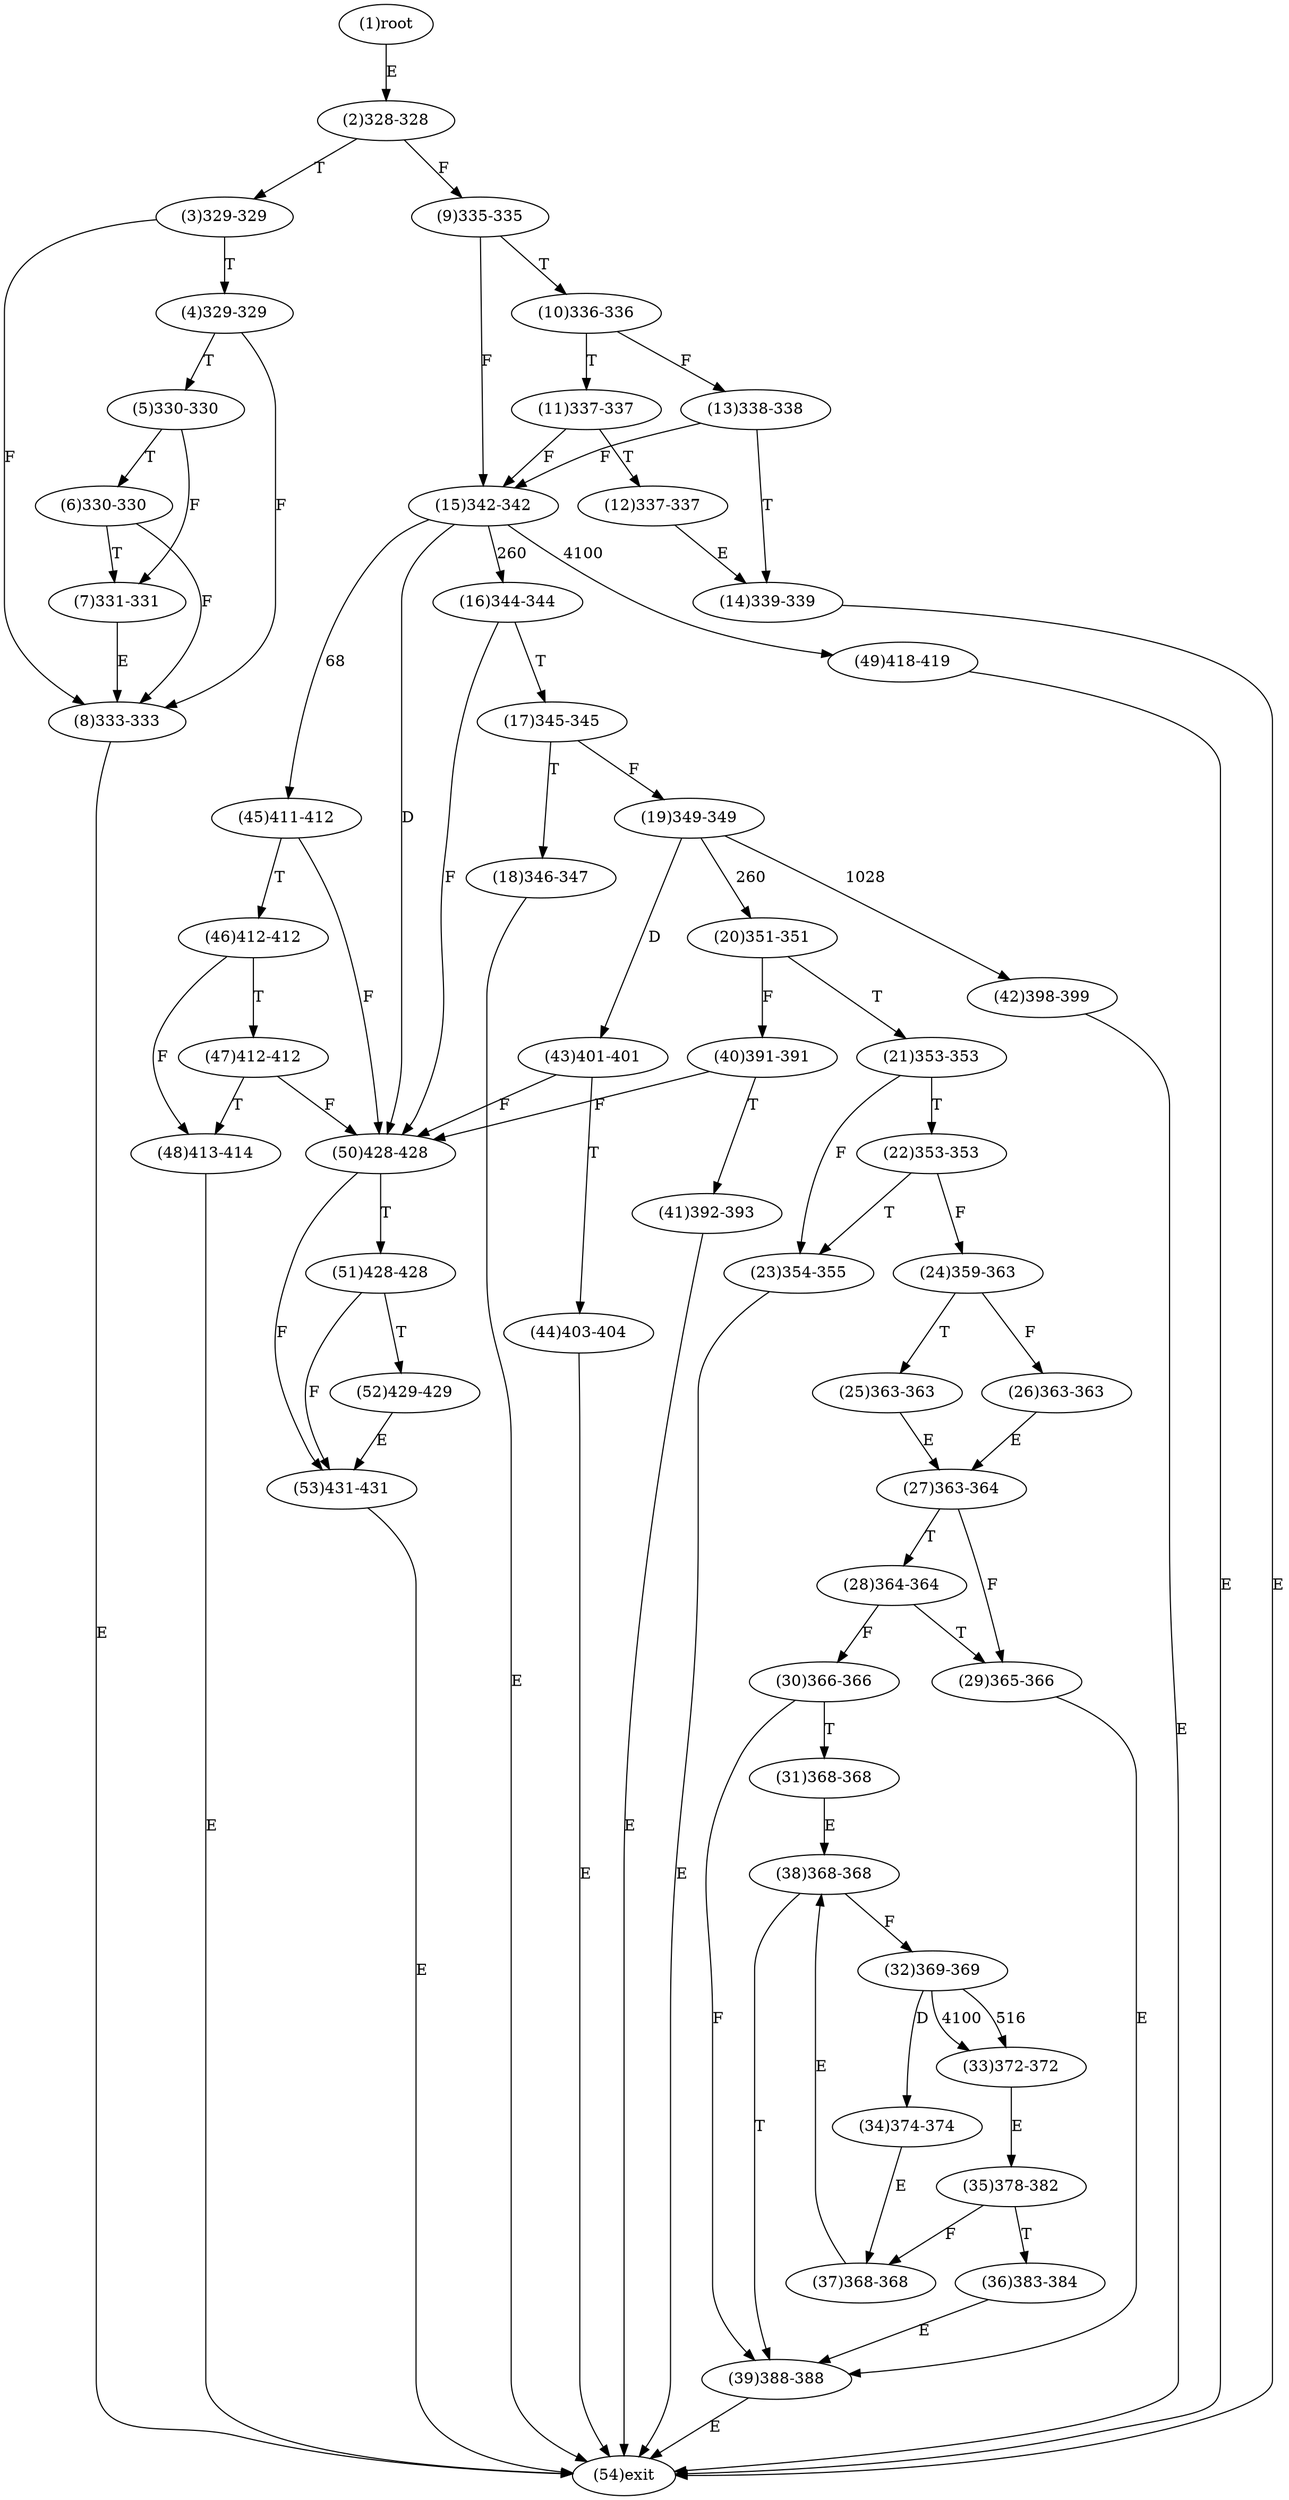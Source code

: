 digraph "" { 
1[ label="(1)root"];
2[ label="(2)328-328"];
3[ label="(3)329-329"];
4[ label="(4)329-329"];
5[ label="(5)330-330"];
6[ label="(6)330-330"];
7[ label="(7)331-331"];
8[ label="(8)333-333"];
9[ label="(9)335-335"];
10[ label="(10)336-336"];
11[ label="(11)337-337"];
12[ label="(12)337-337"];
13[ label="(13)338-338"];
14[ label="(14)339-339"];
15[ label="(15)342-342"];
17[ label="(17)345-345"];
16[ label="(16)344-344"];
19[ label="(19)349-349"];
18[ label="(18)346-347"];
21[ label="(21)353-353"];
20[ label="(20)351-351"];
23[ label="(23)354-355"];
22[ label="(22)353-353"];
25[ label="(25)363-363"];
24[ label="(24)359-363"];
27[ label="(27)363-364"];
26[ label="(26)363-363"];
29[ label="(29)365-366"];
28[ label="(28)364-364"];
31[ label="(31)368-368"];
30[ label="(30)366-366"];
34[ label="(34)374-374"];
35[ label="(35)378-382"];
32[ label="(32)369-369"];
33[ label="(33)372-372"];
38[ label="(38)368-368"];
39[ label="(39)388-388"];
36[ label="(36)383-384"];
37[ label="(37)368-368"];
42[ label="(42)398-399"];
43[ label="(43)401-401"];
40[ label="(40)391-391"];
41[ label="(41)392-393"];
46[ label="(46)412-412"];
47[ label="(47)412-412"];
44[ label="(44)403-404"];
45[ label="(45)411-412"];
51[ label="(51)428-428"];
50[ label="(50)428-428"];
49[ label="(49)418-419"];
48[ label="(48)413-414"];
54[ label="(54)exit"];
53[ label="(53)431-431"];
52[ label="(52)429-429"];
1->2[ label="E"];
2->9[ label="F"];
2->3[ label="T"];
3->8[ label="F"];
3->4[ label="T"];
4->8[ label="F"];
4->5[ label="T"];
5->7[ label="F"];
5->6[ label="T"];
6->8[ label="F"];
6->7[ label="T"];
7->8[ label="E"];
8->54[ label="E"];
9->15[ label="F"];
9->10[ label="T"];
10->13[ label="F"];
10->11[ label="T"];
11->15[ label="F"];
11->12[ label="T"];
12->14[ label="E"];
13->15[ label="F"];
13->14[ label="T"];
14->54[ label="E"];
15->45[ label="68"];
15->16[ label="260"];
15->49[ label="4100"];
15->50[ label="D"];
16->50[ label="F"];
16->17[ label="T"];
17->19[ label="F"];
17->18[ label="T"];
18->54[ label="E"];
19->20[ label="260"];
19->42[ label="1028"];
19->43[ label="D"];
20->40[ label="F"];
20->21[ label="T"];
21->23[ label="F"];
21->22[ label="T"];
22->24[ label="F"];
22->23[ label="T"];
23->54[ label="E"];
24->26[ label="F"];
24->25[ label="T"];
25->27[ label="E"];
26->27[ label="E"];
27->29[ label="F"];
27->28[ label="T"];
28->30[ label="F"];
28->29[ label="T"];
29->39[ label="E"];
30->39[ label="F"];
30->31[ label="T"];
31->38[ label="E"];
32->33[ label="516"];
32->33[ label="4100"];
32->34[ label="D"];
33->35[ label="E"];
34->37[ label="E"];
35->37[ label="F"];
35->36[ label="T"];
36->39[ label="E"];
37->38[ label="E"];
38->32[ label="F"];
38->39[ label="T"];
39->54[ label="E"];
40->50[ label="F"];
40->41[ label="T"];
41->54[ label="E"];
42->54[ label="E"];
43->50[ label="F"];
43->44[ label="T"];
44->54[ label="E"];
45->50[ label="F"];
45->46[ label="T"];
46->48[ label="F"];
46->47[ label="T"];
47->50[ label="F"];
47->48[ label="T"];
48->54[ label="E"];
49->54[ label="E"];
50->53[ label="F"];
50->51[ label="T"];
51->53[ label="F"];
51->52[ label="T"];
52->53[ label="E"];
53->54[ label="E"];
}